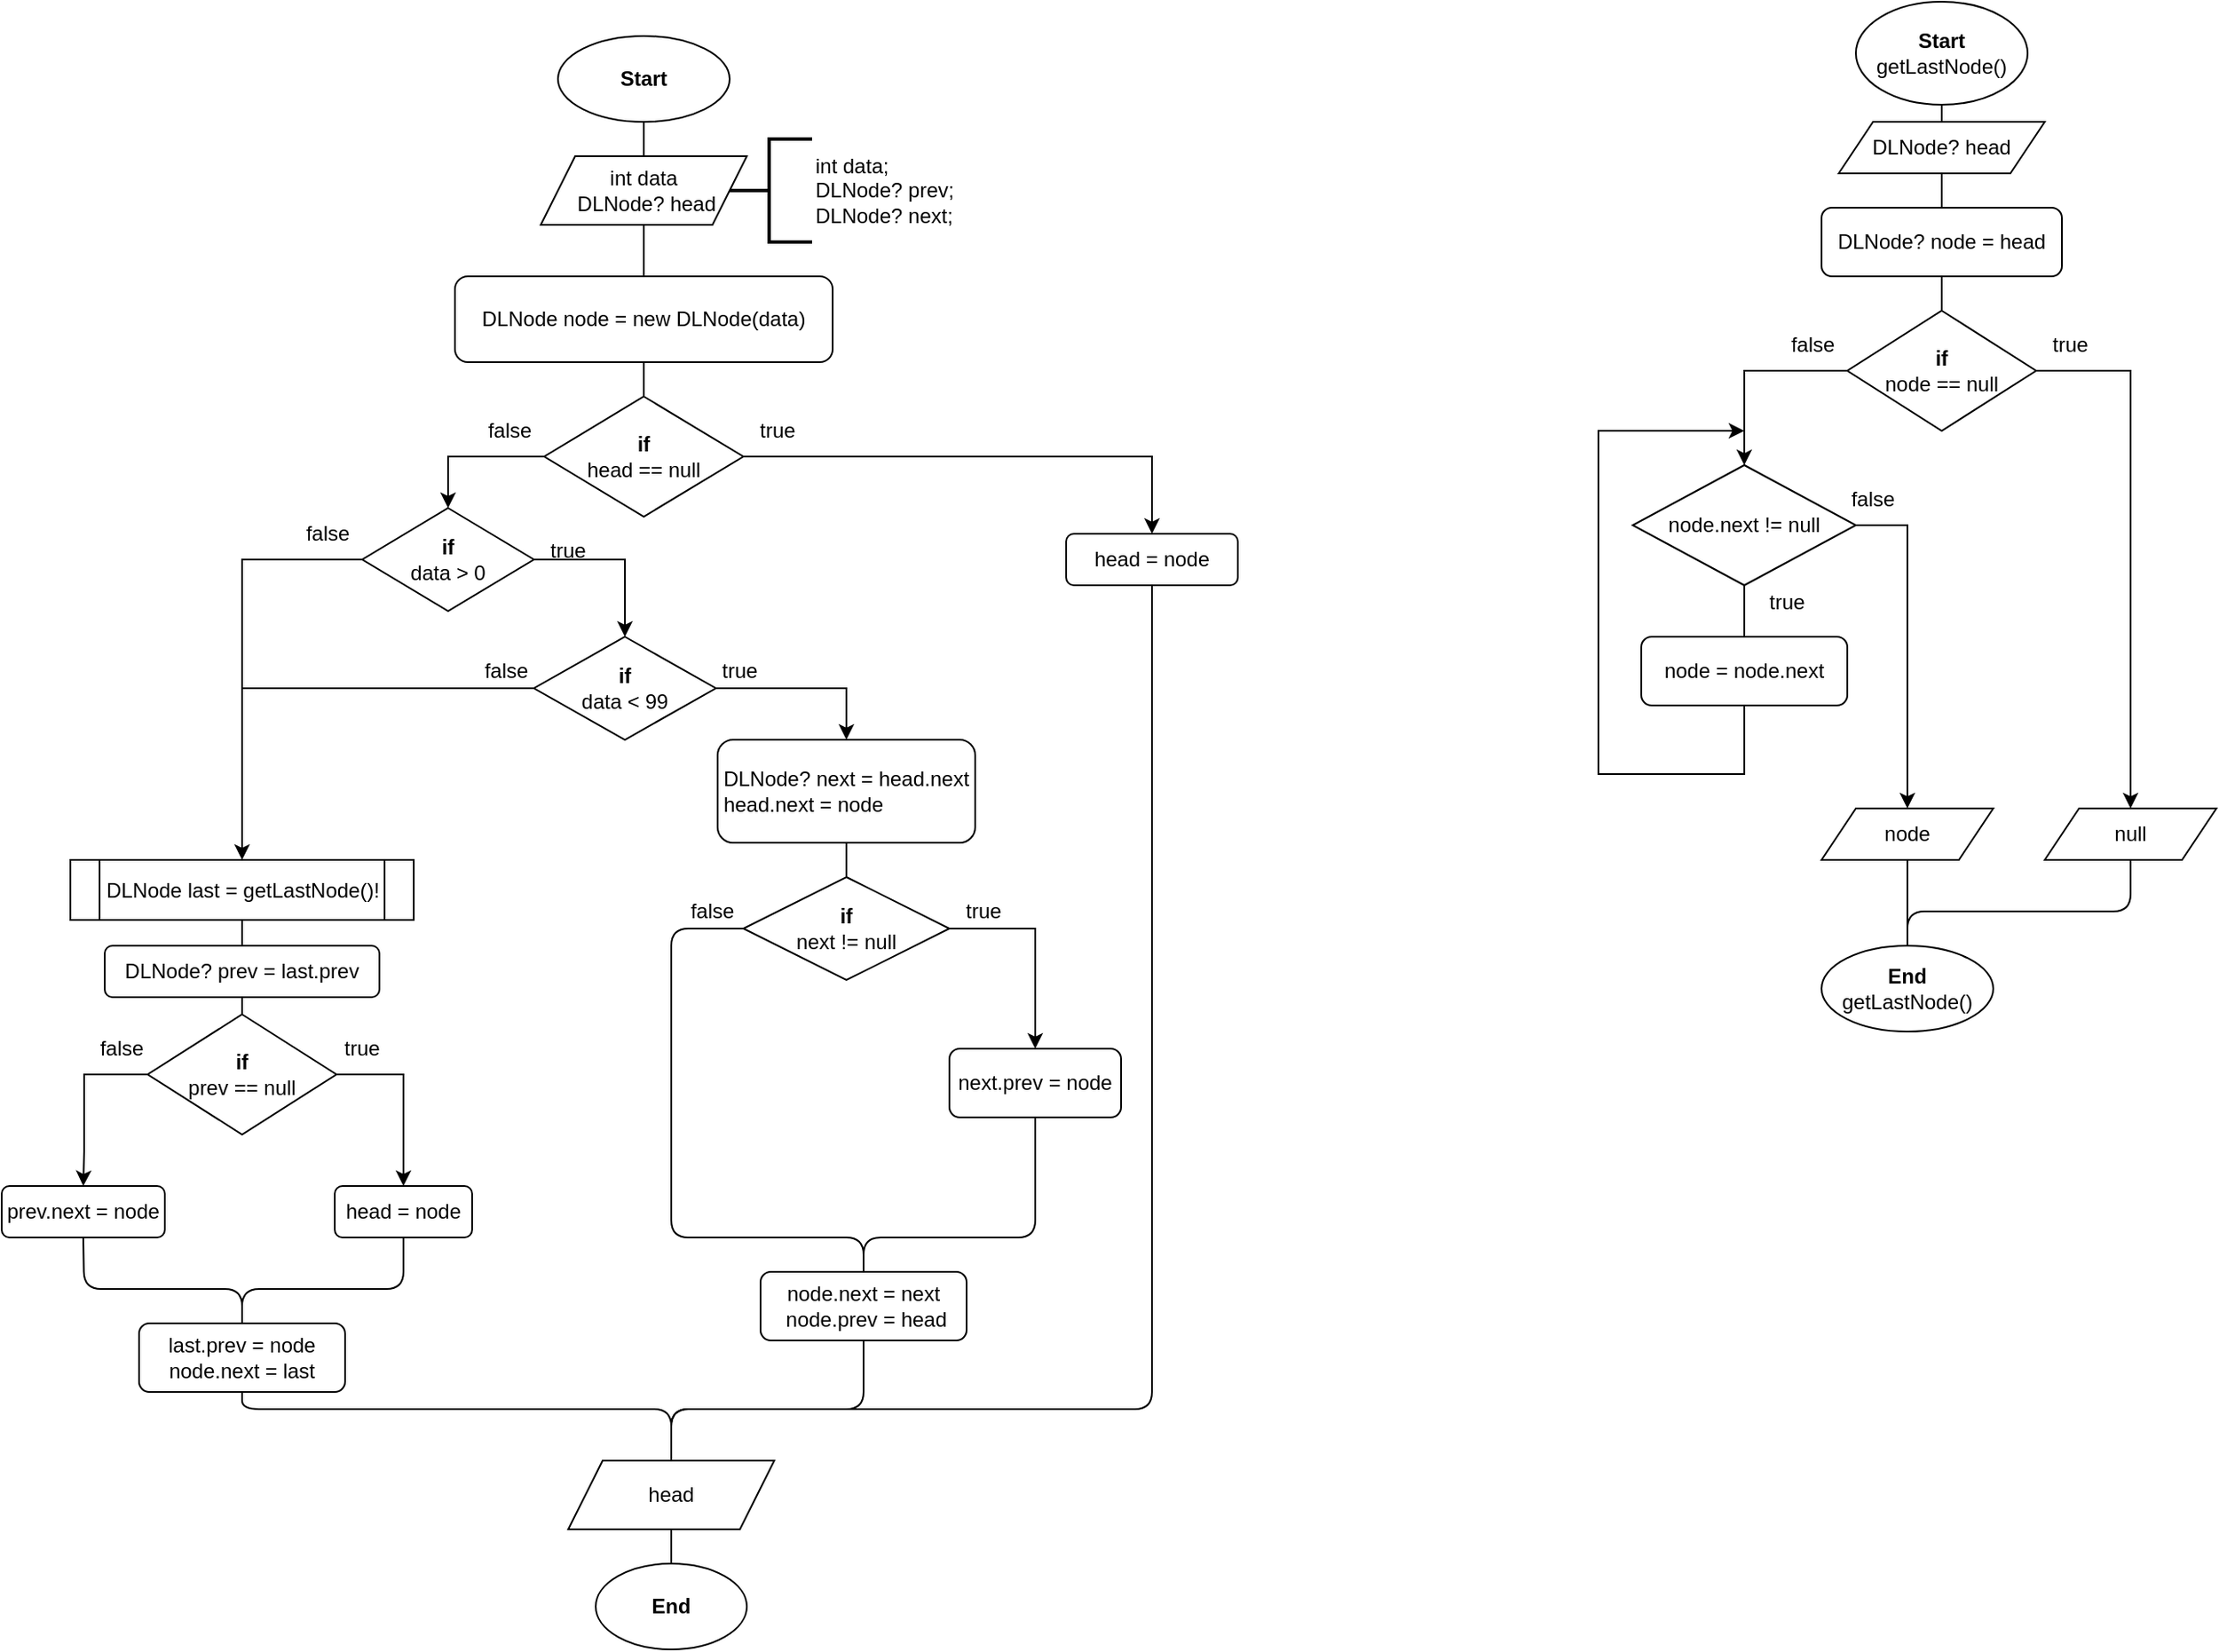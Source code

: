 <mxfile version="14.9.6" type="device"><diagram id="lqN43iHxGQpFdJmXCskr" name="Страница 1"><mxGraphModel dx="1600" dy="862" grid="1" gridSize="10" guides="1" tooltips="1" connect="1" arrows="1" fold="1" page="1" pageScale="1" pageWidth="827" pageHeight="1169" math="0" shadow="0"><root><mxCell id="0"/><mxCell id="1" parent="0"/><mxCell id="tzwwSB5umG95EjOiNs_5-173" value="&lt;div&gt;int data;&lt;/div&gt;&lt;div&gt;DLNode? prev;&lt;/div&gt;&lt;div&gt;DLNode? next;&lt;/div&gt;" style="strokeWidth=2;html=1;shape=mxgraph.flowchart.annotation_2;align=left;labelPosition=right;pointerEvents=1;" vertex="1" parent="1"><mxGeometry x="462" y="100" width="50" height="60" as="geometry"/></mxCell><mxCell id="tzwwSB5umG95EjOiNs_5-70" value="&lt;b&gt;Start&lt;/b&gt;" style="ellipse;whiteSpace=wrap;html=1;" vertex="1" parent="1"><mxGeometry x="364" y="40" width="100" height="50" as="geometry"/></mxCell><mxCell id="tzwwSB5umG95EjOiNs_5-71" value="int data&lt;br&gt;&amp;nbsp;DLNode? head" style="shape=parallelogram;perimeter=parallelogramPerimeter;whiteSpace=wrap;html=1;fixedSize=1;" vertex="1" parent="1"><mxGeometry x="354" y="110" width="120" height="40" as="geometry"/></mxCell><mxCell id="tzwwSB5umG95EjOiNs_5-72" value="DLNode node = new DLNode(data)" style="rounded=1;whiteSpace=wrap;html=1;" vertex="1" parent="1"><mxGeometry x="304" y="180" width="220" height="50" as="geometry"/></mxCell><mxCell id="tzwwSB5umG95EjOiNs_5-73" style="edgeStyle=orthogonalEdgeStyle;rounded=0;orthogonalLoop=1;jettySize=auto;html=1;entryX=0.5;entryY=0;entryDx=0;entryDy=0;exitX=1;exitY=0.5;exitDx=0;exitDy=0;" edge="1" parent="1" source="tzwwSB5umG95EjOiNs_5-75" target="tzwwSB5umG95EjOiNs_5-79"><mxGeometry relative="1" as="geometry"><mxPoint x="622" y="290" as="sourcePoint"/><Array as="points"><mxPoint x="710" y="285"/></Array></mxGeometry></mxCell><mxCell id="tzwwSB5umG95EjOiNs_5-74" style="edgeStyle=orthogonalEdgeStyle;rounded=0;orthogonalLoop=1;jettySize=auto;html=1;entryX=0.5;entryY=0;entryDx=0;entryDy=0;" edge="1" parent="1" source="tzwwSB5umG95EjOiNs_5-75" target="tzwwSB5umG95EjOiNs_5-82"><mxGeometry relative="1" as="geometry"><Array as="points"><mxPoint x="300" y="285"/></Array></mxGeometry></mxCell><mxCell id="tzwwSB5umG95EjOiNs_5-75" value="&lt;b&gt;if&lt;/b&gt;&lt;br&gt;head == null" style="rhombus;whiteSpace=wrap;html=1;" vertex="1" parent="1"><mxGeometry x="356" y="250" width="116" height="70" as="geometry"/></mxCell><mxCell id="tzwwSB5umG95EjOiNs_5-76" value="" style="endArrow=none;html=1;entryX=0.5;entryY=1;entryDx=0;entryDy=0;exitX=0.5;exitY=0;exitDx=0;exitDy=0;" edge="1" parent="1" source="tzwwSB5umG95EjOiNs_5-71" target="tzwwSB5umG95EjOiNs_5-70"><mxGeometry width="50" height="50" relative="1" as="geometry"><mxPoint x="400" y="460" as="sourcePoint"/><mxPoint x="450" y="410" as="targetPoint"/></mxGeometry></mxCell><mxCell id="tzwwSB5umG95EjOiNs_5-77" value="" style="endArrow=none;html=1;entryX=0.5;entryY=1;entryDx=0;entryDy=0;exitX=0.5;exitY=0;exitDx=0;exitDy=0;" edge="1" parent="1" source="tzwwSB5umG95EjOiNs_5-72" target="tzwwSB5umG95EjOiNs_5-71"><mxGeometry width="50" height="50" relative="1" as="geometry"><mxPoint x="400" y="460" as="sourcePoint"/><mxPoint x="450" y="410" as="targetPoint"/></mxGeometry></mxCell><mxCell id="tzwwSB5umG95EjOiNs_5-78" value="" style="endArrow=none;html=1;entryX=0.5;entryY=1;entryDx=0;entryDy=0;exitX=0.5;exitY=0;exitDx=0;exitDy=0;" edge="1" parent="1" source="tzwwSB5umG95EjOiNs_5-75" target="tzwwSB5umG95EjOiNs_5-72"><mxGeometry width="50" height="50" relative="1" as="geometry"><mxPoint x="400" y="460" as="sourcePoint"/><mxPoint x="450" y="410" as="targetPoint"/></mxGeometry></mxCell><mxCell id="tzwwSB5umG95EjOiNs_5-79" value="head = node" style="rounded=1;whiteSpace=wrap;html=1;" vertex="1" parent="1"><mxGeometry x="660" y="330" width="100" height="30" as="geometry"/></mxCell><mxCell id="tzwwSB5umG95EjOiNs_5-80" style="edgeStyle=orthogonalEdgeStyle;rounded=0;orthogonalLoop=1;jettySize=auto;html=1;entryX=0.5;entryY=0;entryDx=0;entryDy=0;" edge="1" parent="1" source="tzwwSB5umG95EjOiNs_5-82" target="tzwwSB5umG95EjOiNs_5-85"><mxGeometry relative="1" as="geometry"><Array as="points"><mxPoint x="180" y="345"/></Array></mxGeometry></mxCell><mxCell id="tzwwSB5umG95EjOiNs_5-81" style="edgeStyle=orthogonalEdgeStyle;rounded=0;orthogonalLoop=1;jettySize=auto;html=1;entryX=0.5;entryY=0;entryDx=0;entryDy=0;" edge="1" parent="1" source="tzwwSB5umG95EjOiNs_5-82" target="tzwwSB5umG95EjOiNs_5-87"><mxGeometry relative="1" as="geometry"><Array as="points"><mxPoint x="403" y="345"/></Array></mxGeometry></mxCell><mxCell id="tzwwSB5umG95EjOiNs_5-82" value="&lt;b&gt;if&lt;/b&gt;&lt;br&gt;data &amp;gt; 0" style="rhombus;whiteSpace=wrap;html=1;" vertex="1" parent="1"><mxGeometry x="250" y="315" width="100" height="60" as="geometry"/></mxCell><mxCell id="tzwwSB5umG95EjOiNs_5-83" value="false" style="text;html=1;strokeColor=none;fillColor=none;align=center;verticalAlign=middle;whiteSpace=wrap;rounded=0;" vertex="1" parent="1"><mxGeometry x="316" y="260" width="40" height="20" as="geometry"/></mxCell><mxCell id="tzwwSB5umG95EjOiNs_5-84" value="true" style="text;html=1;strokeColor=none;fillColor=none;align=center;verticalAlign=middle;whiteSpace=wrap;rounded=0;" vertex="1" parent="1"><mxGeometry x="472" y="260" width="40" height="20" as="geometry"/></mxCell><mxCell id="tzwwSB5umG95EjOiNs_5-85" value="DLNode last = getLastNode()!" style="shape=process;whiteSpace=wrap;html=1;backgroundOutline=1;size=0.083;" vertex="1" parent="1"><mxGeometry x="80" y="520" width="200" height="35" as="geometry"/></mxCell><mxCell id="tzwwSB5umG95EjOiNs_5-86" style="edgeStyle=orthogonalEdgeStyle;rounded=0;orthogonalLoop=1;jettySize=auto;html=1;entryX=0.5;entryY=0;entryDx=0;entryDy=0;" edge="1" parent="1" source="tzwwSB5umG95EjOiNs_5-87" target="tzwwSB5umG95EjOiNs_5-169"><mxGeometry relative="1" as="geometry"/></mxCell><mxCell id="tzwwSB5umG95EjOiNs_5-87" value="&lt;b&gt;if&lt;/b&gt;&lt;br&gt;data &amp;lt; 99" style="rhombus;whiteSpace=wrap;html=1;" vertex="1" parent="1"><mxGeometry x="350" y="390" width="106" height="60" as="geometry"/></mxCell><mxCell id="tzwwSB5umG95EjOiNs_5-88" value="" style="endArrow=none;html=1;entryX=0;entryY=0.5;entryDx=0;entryDy=0;" edge="1" parent="1" target="tzwwSB5umG95EjOiNs_5-87"><mxGeometry width="50" height="50" relative="1" as="geometry"><mxPoint x="180" y="420" as="sourcePoint"/><mxPoint x="450" y="400" as="targetPoint"/></mxGeometry></mxCell><mxCell id="tzwwSB5umG95EjOiNs_5-89" value="true" style="text;html=1;strokeColor=none;fillColor=none;align=center;verticalAlign=middle;whiteSpace=wrap;rounded=0;" vertex="1" parent="1"><mxGeometry x="350" y="330" width="40" height="20" as="geometry"/></mxCell><mxCell id="tzwwSB5umG95EjOiNs_5-90" value="false" style="text;html=1;strokeColor=none;fillColor=none;align=center;verticalAlign=middle;whiteSpace=wrap;rounded=0;" vertex="1" parent="1"><mxGeometry x="210" y="320" width="40" height="20" as="geometry"/></mxCell><mxCell id="tzwwSB5umG95EjOiNs_5-91" value="false" style="text;html=1;strokeColor=none;fillColor=none;align=center;verticalAlign=middle;whiteSpace=wrap;rounded=0;" vertex="1" parent="1"><mxGeometry x="314" y="400" width="40" height="20" as="geometry"/></mxCell><mxCell id="tzwwSB5umG95EjOiNs_5-92" style="edgeStyle=orthogonalEdgeStyle;rounded=0;orthogonalLoop=1;jettySize=auto;html=1;entryX=0.5;entryY=0;entryDx=0;entryDy=0;" edge="1" parent="1" source="tzwwSB5umG95EjOiNs_5-93" target="tzwwSB5umG95EjOiNs_5-97"><mxGeometry relative="1" as="geometry"><mxPoint x="620" y="660" as="targetPoint"/><Array as="points"><mxPoint x="642" y="560"/></Array></mxGeometry></mxCell><mxCell id="tzwwSB5umG95EjOiNs_5-93" value="&lt;b&gt;if&lt;/b&gt;&lt;br&gt;next != null" style="rhombus;whiteSpace=wrap;html=1;" vertex="1" parent="1"><mxGeometry x="472" y="530" width="120" height="60" as="geometry"/></mxCell><mxCell id="tzwwSB5umG95EjOiNs_5-94" value="true" style="text;html=1;strokeColor=none;fillColor=none;align=center;verticalAlign=middle;whiteSpace=wrap;rounded=0;" vertex="1" parent="1"><mxGeometry x="450" y="400" width="40" height="20" as="geometry"/></mxCell><mxCell id="tzwwSB5umG95EjOiNs_5-95" value="&lt;div&gt;node.next = next&lt;/div&gt;&lt;div&gt;&lt;span&gt;&amp;nbsp;node.prev = head&lt;/span&gt;&lt;/div&gt;" style="rounded=1;whiteSpace=wrap;html=1;" vertex="1" parent="1"><mxGeometry x="482" y="760" width="120" height="40" as="geometry"/></mxCell><mxCell id="tzwwSB5umG95EjOiNs_5-96" value="true" style="text;html=1;strokeColor=none;fillColor=none;align=center;verticalAlign=middle;whiteSpace=wrap;rounded=0;" vertex="1" parent="1"><mxGeometry x="592" y="540" width="40" height="20" as="geometry"/></mxCell><mxCell id="tzwwSB5umG95EjOiNs_5-97" value="next.prev = node" style="rounded=1;whiteSpace=wrap;html=1;" vertex="1" parent="1"><mxGeometry x="592" y="630" width="100" height="40" as="geometry"/></mxCell><mxCell id="tzwwSB5umG95EjOiNs_5-98" value="" style="endArrow=none;html=1;entryX=0;entryY=0.5;entryDx=0;entryDy=0;exitX=0.5;exitY=0;exitDx=0;exitDy=0;" edge="1" parent="1" source="tzwwSB5umG95EjOiNs_5-95" target="tzwwSB5umG95EjOiNs_5-93"><mxGeometry width="50" height="50" relative="1" as="geometry"><mxPoint x="410" y="530" as="sourcePoint"/><mxPoint x="460" y="480" as="targetPoint"/><Array as="points"><mxPoint x="542" y="740"/><mxPoint x="430" y="740"/><mxPoint x="430" y="560"/></Array></mxGeometry></mxCell><mxCell id="tzwwSB5umG95EjOiNs_5-99" value="" style="endArrow=none;html=1;entryX=0.5;entryY=1;entryDx=0;entryDy=0;exitX=0.5;exitY=0;exitDx=0;exitDy=0;" edge="1" parent="1" source="tzwwSB5umG95EjOiNs_5-95" target="tzwwSB5umG95EjOiNs_5-97"><mxGeometry width="50" height="50" relative="1" as="geometry"><mxPoint x="410" y="530" as="sourcePoint"/><mxPoint x="460" y="480" as="targetPoint"/><Array as="points"><mxPoint x="542" y="740"/><mxPoint x="642" y="740"/></Array></mxGeometry></mxCell><mxCell id="tzwwSB5umG95EjOiNs_5-100" value="false" style="text;html=1;strokeColor=none;fillColor=none;align=center;verticalAlign=middle;whiteSpace=wrap;rounded=0;" vertex="1" parent="1"><mxGeometry x="434" y="540" width="40" height="20" as="geometry"/></mxCell><mxCell id="tzwwSB5umG95EjOiNs_5-101" value="DLNode? prev = last.prev" style="rounded=1;whiteSpace=wrap;html=1;" vertex="1" parent="1"><mxGeometry x="100" y="570" width="160" height="30" as="geometry"/></mxCell><mxCell id="tzwwSB5umG95EjOiNs_5-102" value="" style="endArrow=none;html=1;exitX=0.5;exitY=1;exitDx=0;exitDy=0;entryX=0.5;entryY=0;entryDx=0;entryDy=0;" edge="1" parent="1" source="tzwwSB5umG95EjOiNs_5-85" target="tzwwSB5umG95EjOiNs_5-101"><mxGeometry width="50" height="50" relative="1" as="geometry"><mxPoint x="400" y="440" as="sourcePoint"/><mxPoint x="450" y="390" as="targetPoint"/></mxGeometry></mxCell><mxCell id="tzwwSB5umG95EjOiNs_5-103" style="edgeStyle=orthogonalEdgeStyle;rounded=0;orthogonalLoop=1;jettySize=auto;html=1;" edge="1" parent="1" source="tzwwSB5umG95EjOiNs_5-105" target="tzwwSB5umG95EjOiNs_5-107"><mxGeometry relative="1" as="geometry"><Array as="points"><mxPoint x="274" y="645"/></Array></mxGeometry></mxCell><mxCell id="tzwwSB5umG95EjOiNs_5-104" style="edgeStyle=orthogonalEdgeStyle;rounded=0;orthogonalLoop=1;jettySize=auto;html=1;entryX=0.5;entryY=0;entryDx=0;entryDy=0;" edge="1" parent="1" source="tzwwSB5umG95EjOiNs_5-105" target="tzwwSB5umG95EjOiNs_5-109"><mxGeometry relative="1" as="geometry"><Array as="points"><mxPoint x="88" y="645"/><mxPoint x="88" y="690"/></Array></mxGeometry></mxCell><mxCell id="tzwwSB5umG95EjOiNs_5-105" value="&lt;b&gt;if&lt;/b&gt;&lt;br&gt;prev == null" style="rhombus;whiteSpace=wrap;html=1;" vertex="1" parent="1"><mxGeometry x="125" y="610" width="110" height="70" as="geometry"/></mxCell><mxCell id="tzwwSB5umG95EjOiNs_5-106" value="" style="endArrow=none;html=1;exitX=0.5;exitY=1;exitDx=0;exitDy=0;entryX=0.5;entryY=0;entryDx=0;entryDy=0;" edge="1" parent="1" source="tzwwSB5umG95EjOiNs_5-101" target="tzwwSB5umG95EjOiNs_5-105"><mxGeometry width="50" height="50" relative="1" as="geometry"><mxPoint x="400" y="440" as="sourcePoint"/><mxPoint x="450" y="390" as="targetPoint"/></mxGeometry></mxCell><mxCell id="tzwwSB5umG95EjOiNs_5-107" value="head = node" style="rounded=1;whiteSpace=wrap;html=1;" vertex="1" parent="1"><mxGeometry x="234" y="710" width="80" height="30" as="geometry"/></mxCell><mxCell id="tzwwSB5umG95EjOiNs_5-108" value="true" style="text;html=1;strokeColor=none;fillColor=none;align=center;verticalAlign=middle;whiteSpace=wrap;rounded=0;" vertex="1" parent="1"><mxGeometry x="230" y="620" width="40" height="20" as="geometry"/></mxCell><mxCell id="tzwwSB5umG95EjOiNs_5-109" value="prev.next = node" style="rounded=1;whiteSpace=wrap;html=1;" vertex="1" parent="1"><mxGeometry x="40" y="710" width="95" height="30" as="geometry"/></mxCell><mxCell id="tzwwSB5umG95EjOiNs_5-110" value="false" style="text;html=1;strokeColor=none;fillColor=none;align=center;verticalAlign=middle;whiteSpace=wrap;rounded=0;" vertex="1" parent="1"><mxGeometry x="90" y="620" width="40" height="20" as="geometry"/></mxCell><mxCell id="tzwwSB5umG95EjOiNs_5-111" value="&lt;div&gt;last.prev = node&lt;/div&gt;&lt;div&gt;&lt;span&gt;node.next = last&lt;/span&gt;&lt;/div&gt;" style="rounded=1;whiteSpace=wrap;html=1;" vertex="1" parent="1"><mxGeometry x="120" y="790" width="120" height="40" as="geometry"/></mxCell><mxCell id="tzwwSB5umG95EjOiNs_5-112" value="" style="endArrow=none;html=1;exitX=0.5;exitY=1;exitDx=0;exitDy=0;entryX=0.5;entryY=0;entryDx=0;entryDy=0;" edge="1" parent="1" source="tzwwSB5umG95EjOiNs_5-109" target="tzwwSB5umG95EjOiNs_5-111"><mxGeometry width="50" height="50" relative="1" as="geometry"><mxPoint x="400" y="550" as="sourcePoint"/><mxPoint x="450" y="500" as="targetPoint"/><Array as="points"><mxPoint x="88" y="770"/><mxPoint x="180" y="770"/></Array></mxGeometry></mxCell><mxCell id="tzwwSB5umG95EjOiNs_5-113" value="" style="endArrow=none;html=1;entryX=0.5;entryY=1;entryDx=0;entryDy=0;exitX=0.5;exitY=0;exitDx=0;exitDy=0;" edge="1" parent="1" source="tzwwSB5umG95EjOiNs_5-111" target="tzwwSB5umG95EjOiNs_5-107"><mxGeometry width="50" height="50" relative="1" as="geometry"><mxPoint x="400" y="550" as="sourcePoint"/><mxPoint x="450" y="500" as="targetPoint"/><Array as="points"><mxPoint x="180" y="770"/><mxPoint x="274" y="770"/></Array></mxGeometry></mxCell><mxCell id="tzwwSB5umG95EjOiNs_5-135" value="&lt;span&gt;head&lt;/span&gt;" style="shape=parallelogram;perimeter=parallelogramPerimeter;whiteSpace=wrap;html=1;fixedSize=1;" vertex="1" parent="1"><mxGeometry x="370" y="870" width="120" height="40" as="geometry"/></mxCell><mxCell id="tzwwSB5umG95EjOiNs_5-136" value="" style="endArrow=none;html=1;entryX=0.5;entryY=1;entryDx=0;entryDy=0;exitX=0.5;exitY=0;exitDx=0;exitDy=0;" edge="1" parent="1" source="tzwwSB5umG95EjOiNs_5-135" target="tzwwSB5umG95EjOiNs_5-111"><mxGeometry width="50" height="50" relative="1" as="geometry"><mxPoint x="540" y="840" as="sourcePoint"/><mxPoint x="590" y="790" as="targetPoint"/><Array as="points"><mxPoint x="430" y="840"/><mxPoint x="180" y="840"/></Array></mxGeometry></mxCell><mxCell id="tzwwSB5umG95EjOiNs_5-137" value="" style="endArrow=none;html=1;entryX=0.5;entryY=1;entryDx=0;entryDy=0;exitX=0.5;exitY=0;exitDx=0;exitDy=0;" edge="1" parent="1" source="tzwwSB5umG95EjOiNs_5-135" target="tzwwSB5umG95EjOiNs_5-95"><mxGeometry width="50" height="50" relative="1" as="geometry"><mxPoint x="540" y="640" as="sourcePoint"/><mxPoint x="590" y="590" as="targetPoint"/><Array as="points"><mxPoint x="430" y="840"/><mxPoint x="542" y="840"/></Array></mxGeometry></mxCell><mxCell id="tzwwSB5umG95EjOiNs_5-138" value="" style="endArrow=none;html=1;entryX=0.5;entryY=1;entryDx=0;entryDy=0;exitX=0.5;exitY=0;exitDx=0;exitDy=0;" edge="1" parent="1" source="tzwwSB5umG95EjOiNs_5-135" target="tzwwSB5umG95EjOiNs_5-79"><mxGeometry width="50" height="50" relative="1" as="geometry"><mxPoint x="540" y="640" as="sourcePoint"/><mxPoint x="590" y="590" as="targetPoint"/><Array as="points"><mxPoint x="430" y="840"/><mxPoint x="710" y="840"/></Array></mxGeometry></mxCell><mxCell id="tzwwSB5umG95EjOiNs_5-139" value="&lt;b&gt;End&lt;/b&gt;" style="ellipse;whiteSpace=wrap;html=1;" vertex="1" parent="1"><mxGeometry x="386" y="930" width="88" height="50" as="geometry"/></mxCell><mxCell id="tzwwSB5umG95EjOiNs_5-140" value="" style="endArrow=none;html=1;exitX=0.5;exitY=1;exitDx=0;exitDy=0;entryX=0.5;entryY=0;entryDx=0;entryDy=0;" edge="1" parent="1" source="tzwwSB5umG95EjOiNs_5-135" target="tzwwSB5umG95EjOiNs_5-139"><mxGeometry width="50" height="50" relative="1" as="geometry"><mxPoint x="540" y="840" as="sourcePoint"/><mxPoint x="590" y="790" as="targetPoint"/></mxGeometry></mxCell><mxCell id="tzwwSB5umG95EjOiNs_5-141" value="&lt;b&gt;Start&lt;/b&gt;&lt;br&gt;getLastNode()" style="ellipse;whiteSpace=wrap;html=1;" vertex="1" parent="1"><mxGeometry x="1120" y="20" width="100" height="60" as="geometry"/></mxCell><mxCell id="tzwwSB5umG95EjOiNs_5-142" value="DLNode? node = head" style="rounded=1;whiteSpace=wrap;html=1;" vertex="1" parent="1"><mxGeometry x="1100" y="140" width="140" height="40" as="geometry"/></mxCell><mxCell id="tzwwSB5umG95EjOiNs_5-143" value="" style="endArrow=none;html=1;entryX=0.5;entryY=0;entryDx=0;entryDy=0;exitX=0.5;exitY=1;exitDx=0;exitDy=0;" edge="1" parent="1" source="tzwwSB5umG95EjOiNs_5-141" target="tzwwSB5umG95EjOiNs_5-144"><mxGeometry width="50" height="50" relative="1" as="geometry"><mxPoint x="1040" y="80" as="sourcePoint"/><mxPoint x="1090" y="30" as="targetPoint"/></mxGeometry></mxCell><mxCell id="tzwwSB5umG95EjOiNs_5-144" value="DLNode? head" style="shape=parallelogram;perimeter=parallelogramPerimeter;whiteSpace=wrap;html=1;fixedSize=1;" vertex="1" parent="1"><mxGeometry x="1110" y="90" width="120" height="30" as="geometry"/></mxCell><mxCell id="tzwwSB5umG95EjOiNs_5-145" value="" style="endArrow=none;html=1;entryX=0.5;entryY=1;entryDx=0;entryDy=0;exitX=0.5;exitY=0;exitDx=0;exitDy=0;" edge="1" parent="1" source="tzwwSB5umG95EjOiNs_5-142" target="tzwwSB5umG95EjOiNs_5-144"><mxGeometry width="50" height="50" relative="1" as="geometry"><mxPoint x="540" y="220" as="sourcePoint"/><mxPoint x="590" y="170" as="targetPoint"/></mxGeometry></mxCell><mxCell id="tzwwSB5umG95EjOiNs_5-149" style="edgeStyle=orthogonalEdgeStyle;rounded=0;orthogonalLoop=1;jettySize=auto;html=1;entryX=0.5;entryY=0;entryDx=0;entryDy=0;" edge="1" parent="1" source="tzwwSB5umG95EjOiNs_5-146" target="tzwwSB5umG95EjOiNs_5-148"><mxGeometry relative="1" as="geometry"/></mxCell><mxCell id="tzwwSB5umG95EjOiNs_5-152" style="edgeStyle=orthogonalEdgeStyle;rounded=0;orthogonalLoop=1;jettySize=auto;html=1;entryX=0.5;entryY=0;entryDx=0;entryDy=0;" edge="1" parent="1" source="tzwwSB5umG95EjOiNs_5-146" target="tzwwSB5umG95EjOiNs_5-151"><mxGeometry relative="1" as="geometry"><Array as="points"><mxPoint x="1055" y="235"/></Array></mxGeometry></mxCell><mxCell id="tzwwSB5umG95EjOiNs_5-146" value="&lt;b&gt;if&lt;/b&gt;&lt;br&gt;node == null" style="rhombus;whiteSpace=wrap;html=1;" vertex="1" parent="1"><mxGeometry x="1115" y="200" width="110" height="70" as="geometry"/></mxCell><mxCell id="tzwwSB5umG95EjOiNs_5-147" value="" style="endArrow=none;html=1;entryX=0.5;entryY=1;entryDx=0;entryDy=0;exitX=0.5;exitY=0;exitDx=0;exitDy=0;" edge="1" parent="1" source="tzwwSB5umG95EjOiNs_5-146" target="tzwwSB5umG95EjOiNs_5-142"><mxGeometry width="50" height="50" relative="1" as="geometry"><mxPoint x="540" y="410" as="sourcePoint"/><mxPoint x="590" y="360" as="targetPoint"/></mxGeometry></mxCell><mxCell id="tzwwSB5umG95EjOiNs_5-148" value="null" style="shape=parallelogram;perimeter=parallelogramPerimeter;whiteSpace=wrap;html=1;fixedSize=1;" vertex="1" parent="1"><mxGeometry x="1230" y="490" width="100" height="30" as="geometry"/></mxCell><mxCell id="tzwwSB5umG95EjOiNs_5-159" style="edgeStyle=orthogonalEdgeStyle;rounded=0;orthogonalLoop=1;jettySize=auto;html=1;" edge="1" parent="1" source="tzwwSB5umG95EjOiNs_5-151" target="tzwwSB5umG95EjOiNs_5-160"><mxGeometry relative="1" as="geometry"><mxPoint x="1160" y="510" as="targetPoint"/><Array as="points"><mxPoint x="1150" y="325"/></Array></mxGeometry></mxCell><mxCell id="tzwwSB5umG95EjOiNs_5-151" value="node.next != null" style="rhombus;whiteSpace=wrap;html=1;" vertex="1" parent="1"><mxGeometry x="990" y="290" width="130" height="70" as="geometry"/></mxCell><mxCell id="tzwwSB5umG95EjOiNs_5-153" value="false" style="text;html=1;strokeColor=none;fillColor=none;align=center;verticalAlign=middle;whiteSpace=wrap;rounded=0;" vertex="1" parent="1"><mxGeometry x="1075" y="210" width="40" height="20" as="geometry"/></mxCell><mxCell id="tzwwSB5umG95EjOiNs_5-154" value="true" style="text;html=1;strokeColor=none;fillColor=none;align=center;verticalAlign=middle;whiteSpace=wrap;rounded=0;" vertex="1" parent="1"><mxGeometry x="1225" y="210" width="40" height="20" as="geometry"/></mxCell><mxCell id="tzwwSB5umG95EjOiNs_5-158" style="edgeStyle=orthogonalEdgeStyle;rounded=0;orthogonalLoop=1;jettySize=auto;html=1;" edge="1" parent="1" source="tzwwSB5umG95EjOiNs_5-155"><mxGeometry relative="1" as="geometry"><mxPoint x="1055" y="270" as="targetPoint"/><Array as="points"><mxPoint x="1055" y="470"/><mxPoint x="970" y="470"/><mxPoint x="970" y="270"/></Array></mxGeometry></mxCell><mxCell id="tzwwSB5umG95EjOiNs_5-155" value="node = node.next" style="rounded=1;whiteSpace=wrap;html=1;" vertex="1" parent="1"><mxGeometry x="995" y="390" width="120" height="40" as="geometry"/></mxCell><mxCell id="tzwwSB5umG95EjOiNs_5-156" value="" style="endArrow=none;html=1;entryX=0.5;entryY=1;entryDx=0;entryDy=0;exitX=0.5;exitY=0;exitDx=0;exitDy=0;" edge="1" parent="1" source="tzwwSB5umG95EjOiNs_5-155" target="tzwwSB5umG95EjOiNs_5-151"><mxGeometry width="50" height="50" relative="1" as="geometry"><mxPoint x="540" y="400" as="sourcePoint"/><mxPoint x="590" y="350" as="targetPoint"/></mxGeometry></mxCell><mxCell id="tzwwSB5umG95EjOiNs_5-157" value="true" style="text;html=1;strokeColor=none;fillColor=none;align=center;verticalAlign=middle;whiteSpace=wrap;rounded=0;" vertex="1" parent="1"><mxGeometry x="1060" y="360" width="40" height="20" as="geometry"/></mxCell><mxCell id="tzwwSB5umG95EjOiNs_5-160" value="node" style="shape=parallelogram;perimeter=parallelogramPerimeter;whiteSpace=wrap;html=1;fixedSize=1;" vertex="1" parent="1"><mxGeometry x="1100" y="490" width="100" height="30" as="geometry"/></mxCell><mxCell id="tzwwSB5umG95EjOiNs_5-161" value="&lt;b&gt;End&lt;/b&gt;&lt;br&gt;getLastNode()" style="ellipse;whiteSpace=wrap;html=1;" vertex="1" parent="1"><mxGeometry x="1100" y="570" width="100" height="50" as="geometry"/></mxCell><mxCell id="tzwwSB5umG95EjOiNs_5-163" value="" style="endArrow=none;html=1;entryX=0.5;entryY=1;entryDx=0;entryDy=0;exitX=0.5;exitY=0;exitDx=0;exitDy=0;" edge="1" parent="1" source="tzwwSB5umG95EjOiNs_5-161" target="tzwwSB5umG95EjOiNs_5-160"><mxGeometry width="50" height="50" relative="1" as="geometry"><mxPoint x="540" y="400" as="sourcePoint"/><mxPoint x="590" y="350" as="targetPoint"/></mxGeometry></mxCell><mxCell id="tzwwSB5umG95EjOiNs_5-165" value="" style="endArrow=none;html=1;entryX=0.5;entryY=1;entryDx=0;entryDy=0;exitX=0.5;exitY=0;exitDx=0;exitDy=0;" edge="1" parent="1" source="tzwwSB5umG95EjOiNs_5-161" target="tzwwSB5umG95EjOiNs_5-148"><mxGeometry width="50" height="50" relative="1" as="geometry"><mxPoint x="540" y="400" as="sourcePoint"/><mxPoint x="590" y="350" as="targetPoint"/><Array as="points"><mxPoint x="1150" y="550"/><mxPoint x="1280" y="550"/></Array></mxGeometry></mxCell><mxCell id="tzwwSB5umG95EjOiNs_5-168" value="false" style="text;html=1;strokeColor=none;fillColor=none;align=center;verticalAlign=middle;whiteSpace=wrap;rounded=0;" vertex="1" parent="1"><mxGeometry x="1110" y="300" width="40" height="20" as="geometry"/></mxCell><mxCell id="tzwwSB5umG95EjOiNs_5-169" value="&lt;div style=&quot;text-align: justify&quot;&gt;DLNode? next = head.next&lt;/div&gt;&lt;div style=&quot;text-align: justify&quot;&gt;head.next = node&lt;/div&gt;" style="rounded=1;whiteSpace=wrap;html=1;" vertex="1" parent="1"><mxGeometry x="457" y="450" width="150" height="60" as="geometry"/></mxCell><mxCell id="tzwwSB5umG95EjOiNs_5-171" value="" style="endArrow=none;html=1;entryX=0.5;entryY=1;entryDx=0;entryDy=0;exitX=0.5;exitY=0;exitDx=0;exitDy=0;" edge="1" parent="1" source="tzwwSB5umG95EjOiNs_5-93" target="tzwwSB5umG95EjOiNs_5-169"><mxGeometry width="50" height="50" relative="1" as="geometry"><mxPoint x="532" y="530" as="sourcePoint"/><mxPoint x="810" y="460" as="targetPoint"/></mxGeometry></mxCell></root></mxGraphModel></diagram></mxfile>